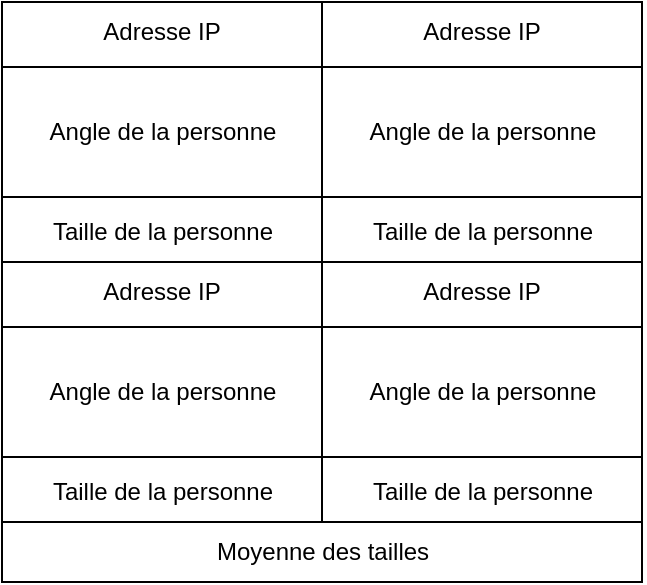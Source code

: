 <mxfile version="24.4.8" type="device">
  <diagram name="Page-1" id="PDwudv7HOdnYkvynh6V7">
    <mxGraphModel dx="1114" dy="838" grid="1" gridSize="10" guides="1" tooltips="1" connect="1" arrows="1" fold="1" page="1" pageScale="1" pageWidth="850" pageHeight="1100" math="0" shadow="0">
      <root>
        <mxCell id="0" />
        <mxCell id="1" parent="0" />
        <mxCell id="-xzHDc2Zqsi0AwKNAdIc-1" value="" style="rounded=0;whiteSpace=wrap;html=1;" vertex="1" parent="1">
          <mxGeometry x="250" y="160" width="160" height="130" as="geometry" />
        </mxCell>
        <mxCell id="-xzHDc2Zqsi0AwKNAdIc-2" value="" style="endArrow=none;html=1;rounded=0;entryX=1;entryY=0.25;entryDx=0;entryDy=0;exitX=0;exitY=0.25;exitDx=0;exitDy=0;" edge="1" parent="1" source="-xzHDc2Zqsi0AwKNAdIc-1" target="-xzHDc2Zqsi0AwKNAdIc-1">
          <mxGeometry width="50" height="50" relative="1" as="geometry">
            <mxPoint x="250" y="190" as="sourcePoint" />
            <mxPoint x="230" y="290" as="targetPoint" />
          </mxGeometry>
        </mxCell>
        <mxCell id="-xzHDc2Zqsi0AwKNAdIc-3" value="Adresse IP" style="text;html=1;align=center;verticalAlign=middle;whiteSpace=wrap;rounded=0;" vertex="1" parent="1">
          <mxGeometry x="275" y="160" width="110" height="30" as="geometry" />
        </mxCell>
        <mxCell id="-xzHDc2Zqsi0AwKNAdIc-4" value="Angle de la personne" style="text;html=1;align=center;verticalAlign=middle;whiteSpace=wrap;rounded=0;" vertex="1" parent="1">
          <mxGeometry x="267.5" y="210" width="125" height="30" as="geometry" />
        </mxCell>
        <mxCell id="-xzHDc2Zqsi0AwKNAdIc-5" value="" style="endArrow=none;html=1;rounded=0;entryX=1;entryY=0.75;entryDx=0;entryDy=0;exitX=0;exitY=0.75;exitDx=0;exitDy=0;" edge="1" parent="1" source="-xzHDc2Zqsi0AwKNAdIc-1" target="-xzHDc2Zqsi0AwKNAdIc-1">
          <mxGeometry width="50" height="50" relative="1" as="geometry">
            <mxPoint x="260" y="203" as="sourcePoint" />
            <mxPoint x="420" y="203" as="targetPoint" />
          </mxGeometry>
        </mxCell>
        <mxCell id="-xzHDc2Zqsi0AwKNAdIc-6" value="Taille de la personne" style="text;html=1;align=center;verticalAlign=middle;whiteSpace=wrap;rounded=0;" vertex="1" parent="1">
          <mxGeometry x="267.5" y="260" width="125" height="30" as="geometry" />
        </mxCell>
        <mxCell id="-xzHDc2Zqsi0AwKNAdIc-7" value="" style="rounded=0;whiteSpace=wrap;html=1;" vertex="1" parent="1">
          <mxGeometry x="410" y="160" width="160" height="130" as="geometry" />
        </mxCell>
        <mxCell id="-xzHDc2Zqsi0AwKNAdIc-8" value="" style="endArrow=none;html=1;rounded=0;entryX=1;entryY=0.25;entryDx=0;entryDy=0;exitX=0;exitY=0.25;exitDx=0;exitDy=0;" edge="1" parent="1" source="-xzHDc2Zqsi0AwKNAdIc-7" target="-xzHDc2Zqsi0AwKNAdIc-7">
          <mxGeometry width="50" height="50" relative="1" as="geometry">
            <mxPoint x="410" y="190" as="sourcePoint" />
            <mxPoint x="390" y="290" as="targetPoint" />
          </mxGeometry>
        </mxCell>
        <mxCell id="-xzHDc2Zqsi0AwKNAdIc-9" value="Adresse IP" style="text;html=1;align=center;verticalAlign=middle;whiteSpace=wrap;rounded=0;" vertex="1" parent="1">
          <mxGeometry x="435" y="160" width="110" height="30" as="geometry" />
        </mxCell>
        <mxCell id="-xzHDc2Zqsi0AwKNAdIc-10" value="Angle de la personne" style="text;html=1;align=center;verticalAlign=middle;whiteSpace=wrap;rounded=0;" vertex="1" parent="1">
          <mxGeometry x="427.5" y="210" width="125" height="30" as="geometry" />
        </mxCell>
        <mxCell id="-xzHDc2Zqsi0AwKNAdIc-11" value="" style="endArrow=none;html=1;rounded=0;entryX=1;entryY=0.75;entryDx=0;entryDy=0;exitX=0;exitY=0.75;exitDx=0;exitDy=0;" edge="1" parent="1" source="-xzHDc2Zqsi0AwKNAdIc-7" target="-xzHDc2Zqsi0AwKNAdIc-7">
          <mxGeometry width="50" height="50" relative="1" as="geometry">
            <mxPoint x="420" y="203" as="sourcePoint" />
            <mxPoint x="580" y="203" as="targetPoint" />
          </mxGeometry>
        </mxCell>
        <mxCell id="-xzHDc2Zqsi0AwKNAdIc-12" value="Taille de la personne" style="text;html=1;align=center;verticalAlign=middle;whiteSpace=wrap;rounded=0;" vertex="1" parent="1">
          <mxGeometry x="427.5" y="260" width="125" height="30" as="geometry" />
        </mxCell>
        <mxCell id="-xzHDc2Zqsi0AwKNAdIc-13" value="" style="rounded=0;whiteSpace=wrap;html=1;" vertex="1" parent="1">
          <mxGeometry x="250" y="290" width="160" height="130" as="geometry" />
        </mxCell>
        <mxCell id="-xzHDc2Zqsi0AwKNAdIc-14" value="" style="endArrow=none;html=1;rounded=0;entryX=1;entryY=0.25;entryDx=0;entryDy=0;exitX=0;exitY=0.25;exitDx=0;exitDy=0;" edge="1" parent="1" source="-xzHDc2Zqsi0AwKNAdIc-13" target="-xzHDc2Zqsi0AwKNAdIc-13">
          <mxGeometry width="50" height="50" relative="1" as="geometry">
            <mxPoint x="250" y="320" as="sourcePoint" />
            <mxPoint x="230" y="420" as="targetPoint" />
          </mxGeometry>
        </mxCell>
        <mxCell id="-xzHDc2Zqsi0AwKNAdIc-15" value="Adresse IP" style="text;html=1;align=center;verticalAlign=middle;whiteSpace=wrap;rounded=0;" vertex="1" parent="1">
          <mxGeometry x="275" y="290" width="110" height="30" as="geometry" />
        </mxCell>
        <mxCell id="-xzHDc2Zqsi0AwKNAdIc-16" value="Angle de la personne" style="text;html=1;align=center;verticalAlign=middle;whiteSpace=wrap;rounded=0;" vertex="1" parent="1">
          <mxGeometry x="267.5" y="340" width="125" height="30" as="geometry" />
        </mxCell>
        <mxCell id="-xzHDc2Zqsi0AwKNAdIc-17" value="" style="endArrow=none;html=1;rounded=0;entryX=1;entryY=0.75;entryDx=0;entryDy=0;exitX=0;exitY=0.75;exitDx=0;exitDy=0;" edge="1" parent="1" source="-xzHDc2Zqsi0AwKNAdIc-13" target="-xzHDc2Zqsi0AwKNAdIc-13">
          <mxGeometry width="50" height="50" relative="1" as="geometry">
            <mxPoint x="260" y="333" as="sourcePoint" />
            <mxPoint x="420" y="333" as="targetPoint" />
          </mxGeometry>
        </mxCell>
        <mxCell id="-xzHDc2Zqsi0AwKNAdIc-18" value="Taille de la personne" style="text;html=1;align=center;verticalAlign=middle;whiteSpace=wrap;rounded=0;" vertex="1" parent="1">
          <mxGeometry x="267.5" y="390" width="125" height="30" as="geometry" />
        </mxCell>
        <mxCell id="-xzHDc2Zqsi0AwKNAdIc-19" value="" style="rounded=0;whiteSpace=wrap;html=1;" vertex="1" parent="1">
          <mxGeometry x="410" y="290" width="160" height="130" as="geometry" />
        </mxCell>
        <mxCell id="-xzHDc2Zqsi0AwKNAdIc-20" value="" style="endArrow=none;html=1;rounded=0;entryX=1;entryY=0.25;entryDx=0;entryDy=0;exitX=0;exitY=0.25;exitDx=0;exitDy=0;" edge="1" parent="1" source="-xzHDc2Zqsi0AwKNAdIc-19" target="-xzHDc2Zqsi0AwKNAdIc-19">
          <mxGeometry width="50" height="50" relative="1" as="geometry">
            <mxPoint x="410" y="320" as="sourcePoint" />
            <mxPoint x="390" y="420" as="targetPoint" />
          </mxGeometry>
        </mxCell>
        <mxCell id="-xzHDc2Zqsi0AwKNAdIc-21" value="Adresse IP" style="text;html=1;align=center;verticalAlign=middle;whiteSpace=wrap;rounded=0;" vertex="1" parent="1">
          <mxGeometry x="435" y="290" width="110" height="30" as="geometry" />
        </mxCell>
        <mxCell id="-xzHDc2Zqsi0AwKNAdIc-22" value="Angle de la personne" style="text;html=1;align=center;verticalAlign=middle;whiteSpace=wrap;rounded=0;" vertex="1" parent="1">
          <mxGeometry x="427.5" y="340" width="125" height="30" as="geometry" />
        </mxCell>
        <mxCell id="-xzHDc2Zqsi0AwKNAdIc-23" value="" style="endArrow=none;html=1;rounded=0;entryX=1;entryY=0.75;entryDx=0;entryDy=0;exitX=0;exitY=0.75;exitDx=0;exitDy=0;" edge="1" parent="1" source="-xzHDc2Zqsi0AwKNAdIc-19" target="-xzHDc2Zqsi0AwKNAdIc-19">
          <mxGeometry width="50" height="50" relative="1" as="geometry">
            <mxPoint x="420" y="333" as="sourcePoint" />
            <mxPoint x="580" y="333" as="targetPoint" />
          </mxGeometry>
        </mxCell>
        <mxCell id="-xzHDc2Zqsi0AwKNAdIc-24" value="Taille de la personne" style="text;html=1;align=center;verticalAlign=middle;whiteSpace=wrap;rounded=0;" vertex="1" parent="1">
          <mxGeometry x="427.5" y="390" width="125" height="30" as="geometry" />
        </mxCell>
        <mxCell id="-xzHDc2Zqsi0AwKNAdIc-25" value="" style="rounded=0;whiteSpace=wrap;html=1;" vertex="1" parent="1">
          <mxGeometry x="250" y="420" width="320" height="30" as="geometry" />
        </mxCell>
        <mxCell id="-xzHDc2Zqsi0AwKNAdIc-26" value="Moyenne des tailles" style="text;html=1;align=center;verticalAlign=middle;whiteSpace=wrap;rounded=0;" vertex="1" parent="1">
          <mxGeometry x="347.5" y="420" width="125" height="30" as="geometry" />
        </mxCell>
      </root>
    </mxGraphModel>
  </diagram>
</mxfile>
